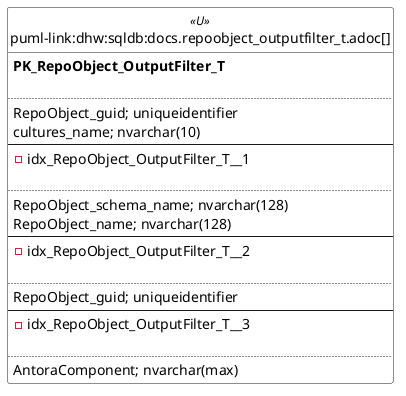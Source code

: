 @startuml
left to right direction
'top to bottom direction
hide circle
'avoide "." issues:
set namespaceSeparator none


skinparam class {
  BackgroundColor White
  BackgroundColor<<FN>> Yellow
  BackgroundColor<<FS>> Yellow
  BackgroundColor<<FT>> LightGray
  BackgroundColor<<IF>> Yellow
  BackgroundColor<<IS>> Yellow
  BackgroundColor<<P>> Aqua
  BackgroundColor<<PC>> Aqua
  BackgroundColor<<SN>> Yellow
  BackgroundColor<<SO>> SlateBlue
  BackgroundColor<<TF>> LightGray
  BackgroundColor<<TR>> Tomato
  BackgroundColor<<U>> White
  BackgroundColor<<V>> WhiteSmoke
  BackgroundColor<<X>> Aqua
  BackgroundColor<<external>> AliceBlue
}


entity "puml-link:dhw:sqldb:docs.repoobject_outputfilter_t.adoc[]" as docs.RepoObject_OutputFilter_T << U >> {
**PK_RepoObject_OutputFilter_T**

..
RepoObject_guid; uniqueidentifier
cultures_name; nvarchar(10)
--
- idx_RepoObject_OutputFilter_T__1

..
RepoObject_schema_name; nvarchar(128)
RepoObject_name; nvarchar(128)
--
- idx_RepoObject_OutputFilter_T__2

..
RepoObject_guid; uniqueidentifier
--
- idx_RepoObject_OutputFilter_T__3

..
AntoraComponent; nvarchar(max)
}


@enduml


